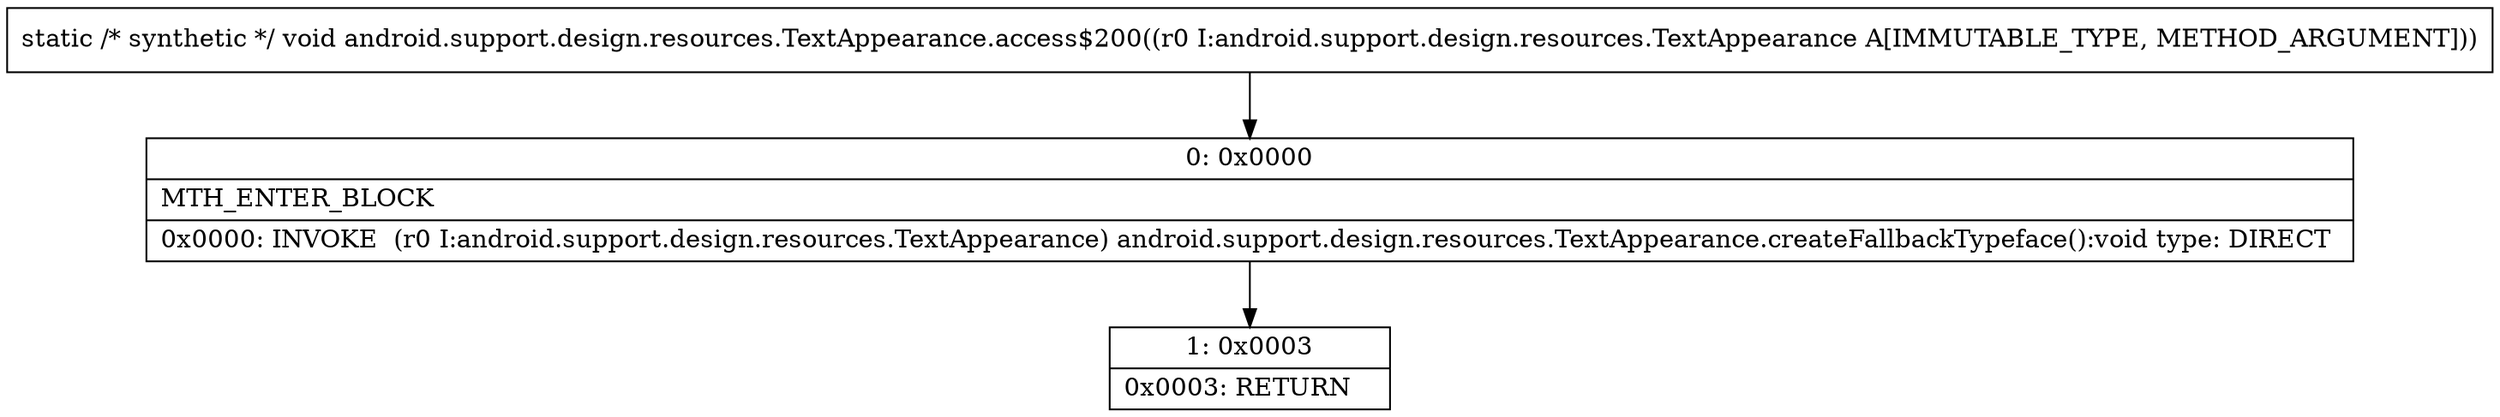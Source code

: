 digraph "CFG forandroid.support.design.resources.TextAppearance.access$200(Landroid\/support\/design\/resources\/TextAppearance;)V" {
Node_0 [shape=record,label="{0\:\ 0x0000|MTH_ENTER_BLOCK\l|0x0000: INVOKE  (r0 I:android.support.design.resources.TextAppearance) android.support.design.resources.TextAppearance.createFallbackTypeface():void type: DIRECT \l}"];
Node_1 [shape=record,label="{1\:\ 0x0003|0x0003: RETURN   \l}"];
MethodNode[shape=record,label="{static \/* synthetic *\/ void android.support.design.resources.TextAppearance.access$200((r0 I:android.support.design.resources.TextAppearance A[IMMUTABLE_TYPE, METHOD_ARGUMENT])) }"];
MethodNode -> Node_0;
Node_0 -> Node_1;
}

